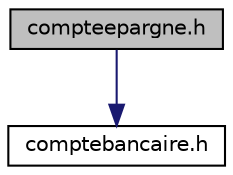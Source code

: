 digraph "compteepargne.h"
{
  edge [fontname="Helvetica",fontsize="10",labelfontname="Helvetica",labelfontsize="10"];
  node [fontname="Helvetica",fontsize="10",shape=record];
  Node0 [label="compteepargne.h",height=0.2,width=0.4,color="black", fillcolor="grey75", style="filled", fontcolor="black"];
  Node0 -> Node1 [color="midnightblue",fontsize="10",style="solid",fontname="Helvetica"];
  Node1 [label="comptebancaire.h",height=0.2,width=0.4,color="black", fillcolor="white", style="filled",URL="$comptebancaire_8h.html"];
}
